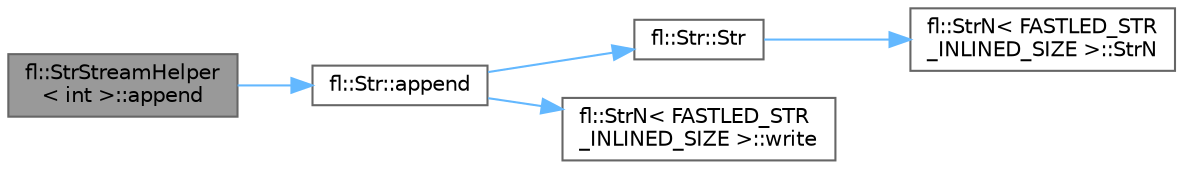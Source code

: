 digraph "fl::StrStreamHelper&lt; int &gt;::append"
{
 // LATEX_PDF_SIZE
  bgcolor="transparent";
  edge [fontname=Helvetica,fontsize=10,labelfontname=Helvetica,labelfontsize=10];
  node [fontname=Helvetica,fontsize=10,shape=box,height=0.2,width=0.4];
  rankdir="LR";
  Node1 [id="Node000001",label="fl::StrStreamHelper\l\< int \>::append",height=0.2,width=0.4,color="gray40", fillcolor="grey60", style="filled", fontcolor="black",tooltip=" "];
  Node1 -> Node2 [id="edge1_Node000001_Node000002",color="steelblue1",style="solid",tooltip=" "];
  Node2 [id="Node000002",label="fl::Str::append",height=0.2,width=0.4,color="grey40", fillcolor="white", style="filled",URL="$d2/d24/classfl_1_1_str_a97d4bf05a42a1a889ad82e8008d0ef19.html#a97d4bf05a42a1a889ad82e8008d0ef19",tooltip=" "];
  Node2 -> Node3 [id="edge2_Node000002_Node000003",color="steelblue1",style="solid",tooltip=" "];
  Node3 [id="Node000003",label="fl::Str::Str",height=0.2,width=0.4,color="grey40", fillcolor="white", style="filled",URL="$d2/d24/classfl_1_1_str_add9a817220bd29c8335d04d8c466cf04.html#add9a817220bd29c8335d04d8c466cf04",tooltip=" "];
  Node3 -> Node4 [id="edge3_Node000003_Node000004",color="steelblue1",style="solid",tooltip=" "];
  Node4 [id="Node000004",label="fl::StrN\< FASTLED_STR\l_INLINED_SIZE \>::StrN",height=0.2,width=0.4,color="grey40", fillcolor="white", style="filled",URL="$dc/d96/classfl_1_1_str_n_ae1303fb18c4230406d75f3649da8711d.html#ae1303fb18c4230406d75f3649da8711d",tooltip=" "];
  Node2 -> Node5 [id="edge4_Node000002_Node000005",color="steelblue1",style="solid",tooltip=" "];
  Node5 [id="Node000005",label="fl::StrN\< FASTLED_STR\l_INLINED_SIZE \>::write",height=0.2,width=0.4,color="grey40", fillcolor="white", style="filled",URL="$dc/d96/classfl_1_1_str_n_a270fb921e74601bc45cc8513e8a075f7.html#a270fb921e74601bc45cc8513e8a075f7",tooltip=" "];
}
